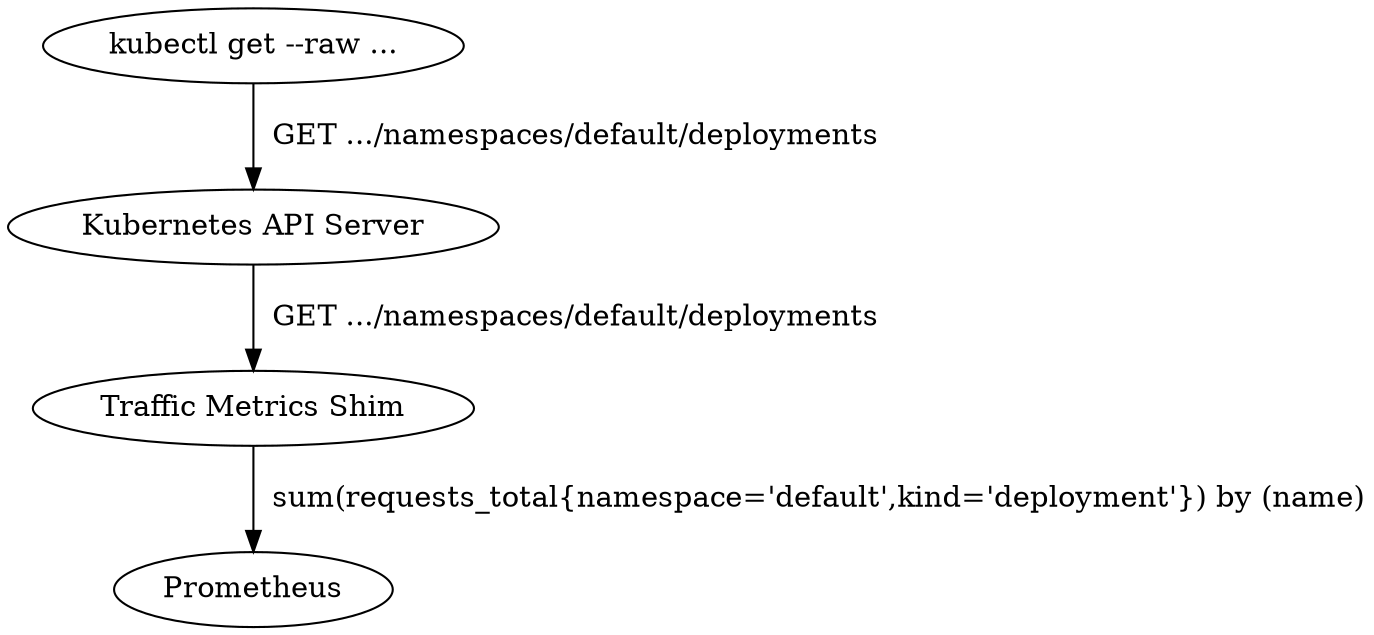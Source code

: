 digraph metrics {
  graph [dpi=300]

  "kubectl get --raw ..." -> "Kubernetes API Server" [ label="  GET .../namespaces/default/deployments" ];
  "Kubernetes API Server" -> "Traffic Metrics Shim" [ label="  GET .../namespaces/default/deployments" ];
  "Traffic Metrics Shim" -> "Prometheus" [ label="  sum(requests_total{namespace='default',kind='deployment'}) by (name)" ];
}

